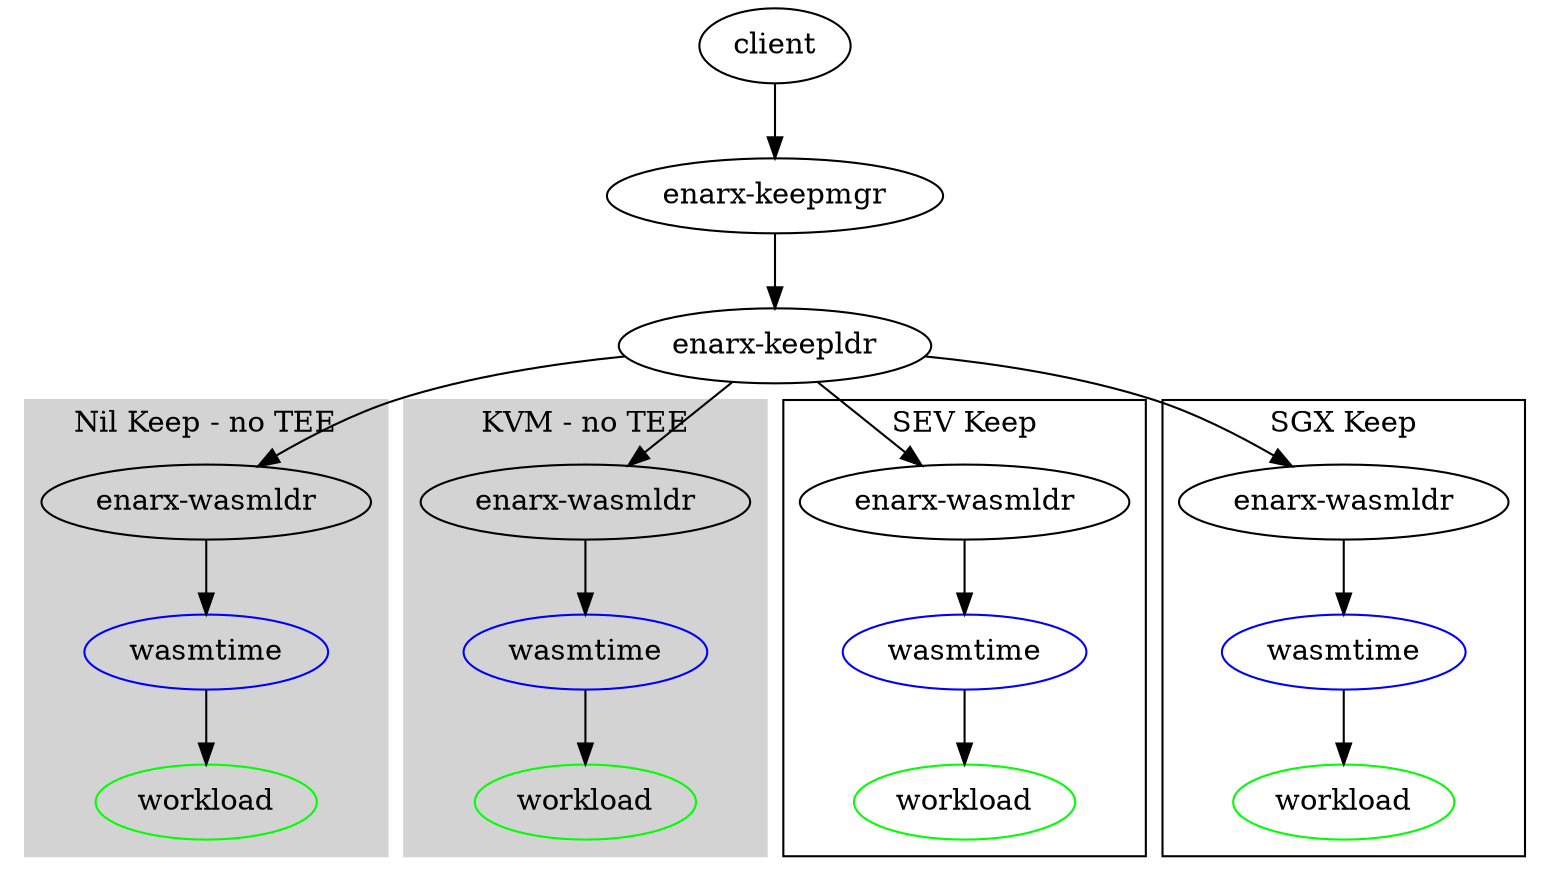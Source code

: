 digraph enarx_architecture {
	client [label = "client"];
	enarx_keepmgr [label = "enarx-keepmgr"];
	enarx_keepldr [label = "enarx-keepldr"];
	
	enarx_wasmldr_nil [label = "enarx-wasmldr"];
	enarx_wasmldr_kvm [label = "enarx-wasmldr"];	
	enarx_wasmldr_sev [label = "enarx-wasmldr"];
	enarx_wasmldr_sgx [label = "enarx-wasmldr"];
	
	wasmtime_nil [label = "wasmtime" color="blue"];
	wasmtime_kvm [label = "wasmtime" color="blue"];	
	wasmtime_sev [label = "wasmtime" color="blue"];
	wasmtime_sgx [label = "wasmtime" color="blue"];

	workload_nil [label = "workload" color="green"];
	workload_kvm [label = "workload" color="green"];
	workload_sev [label = "workload" color="green"];
	workload_sgx [label = "workload" color="green"];

	client -> enarx_keepmgr -> enarx_keepldr -> enarx_wasmldr_nil;
	enarx_keepldr -> enarx_wasmldr_kvm;
	enarx_keepldr -> enarx_wasmldr_sev;
	enarx_keepldr -> enarx_wasmldr_sgx;
	
	subgraph cluster_tee_nil {
		style=filled;
		color=lightgrey;	
		node [style=filled,color=white];
		label = "Nil Keep - no TEE";
		enarx_wasmldr_nil -> wasmtime_nil -> workload_nil;
	}			

	subgraph cluster_tee_kvm {	
		style=filled;
		color=lightgrey;	
		node [style=filled,color=white];
		 label = "KVM - no TEE";
		 enarx_wasmldr_kvm -> wasmtime_kvm -> workload_kvm;
	}

	subgraph cluster_tee_sev {
		 label = "SEV Keep";
		 enarx_wasmldr_sev -> wasmtime_sgx -> workload_sgx;
	}

	subgraph cluster_tee_sgx {
		 label = "SGX Keep";
		 enarx_wasmldr_sgx -> wasmtime_sev -> workload_sev;
	}
}